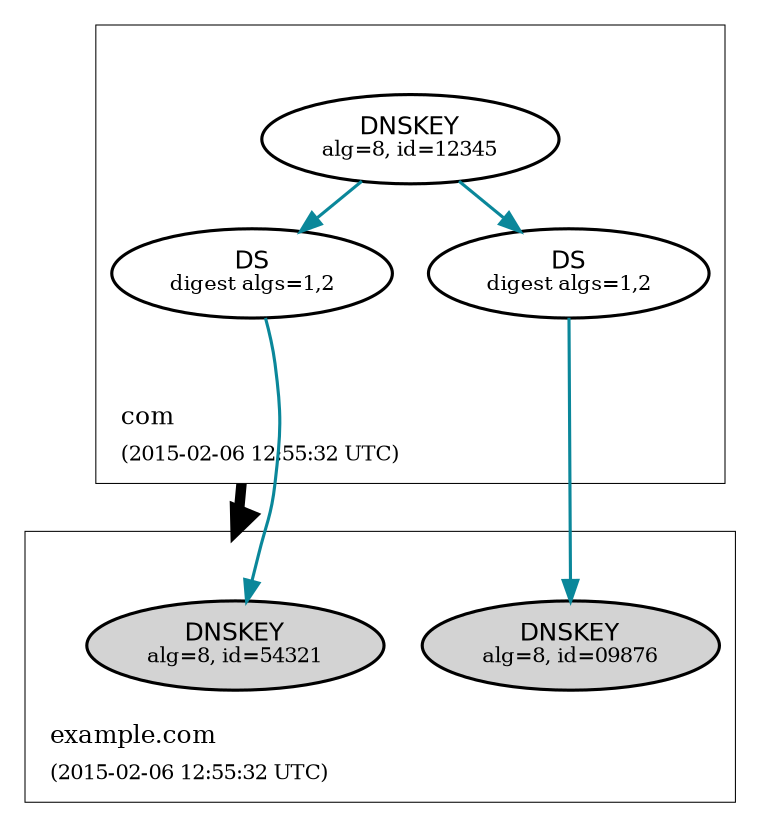 digraph {
  graph [compound=true, rankdir=BT, ranksep=0.3];
	edge [penwidth=1.5];
	node [label="\N",
		penwidth=1.5
	];
  subgraph "cluster_com" {
		graph [label=<<TABLE BORDER="0"><TR><TD ALIGN="LEFT"><FONT POINT-SIZE="12">com</FONT></TD></TR><TR><TD ALIGN="LEFT"><FONT POINT-SIZE="10">(2015-02-06 12:55:32 UTC)</FONT></TD></TR></TABLE>>,
				labeljust=l,
				penwidth=0.5
		];

		"DNSKEY-0|com|8|12345"	 [color="#000000",
			fillcolor="#ffffff",
			label=<<FONT POINT-SIZE="12" FACE="Helvetica">DNSKEY</FONT><BR/><FONT POINT-SIZE="10">alg=8, id=12345</FONT>>,
			shape=ellipse,
			style=filled];
		"DS-1_2|example.com|8|54321|1_2" [color="#000000",
			fillcolor="#ffffff",
			label=<<FONT POINT-SIZE="12" FACE="Helvetica">DS</FONT><BR/><FONT POINT-SIZE="10">digest algs=1,2</FONT>>,
			shape=ellipse,
			style=filled];
		"DS-1_2|example.com|8|09876|1_2" [color="#000000",
			fillcolor="#ffffff",
			label=<<FONT POINT-SIZE="12" FACE="Helvetica">DS</FONT><BR/><FONT POINT-SIZE="10">digest algs=1,2</FONT>>,
			shape=ellipse,
			style=filled];
		"cluster_com_top" [shape=point, style=invis];
		"cluster_com_bottom" [shape=point, style=invis];
  }
  subgraph "cluster_example.com" {
		graph [label=<<TABLE BORDER="0"><TR><TD ALIGN="LEFT"><FONT POINT-SIZE="12">example.com</FONT></TD></TR><TR><TD ALIGN="LEFT"><FONT POINT-SIZE="10">(2015-02-06 12:55:32 UTC)</FONT></TD></TR></TABLE>>,
				labeljust=l,
				penwidth=0.5
		];

		"DNSKEY-0|example.com|8|54321"	 [color="#000000",
			fillcolor="lightgray",
			label=<<FONT POINT-SIZE="12" FACE="Helvetica">DNSKEY</FONT><BR/><FONT POINT-SIZE="10">alg=8, id=54321</FONT>>,
			shape=ellipse,
			style=filled];
		"DNSKEY-0|example.com|8|09876"	 [color="#000000",
			fillcolor="lightgray",
			label=<<FONT POINT-SIZE="12" FACE="Helvetica">DNSKEY</FONT><BR/><FONT POINT-SIZE="10">alg=8, id=09876</FONT>>,
			shape=ellipse,
			style=filled];
		"cluster_example.com_top" [shape=point, style=invis];
		"cluster_example.com_bottom" [shape=point, style=invis];
  }
	"cluster_com_bottom" -> "DS-1_2|example.com|8|54321|1_2" [style=invis];
	"cluster_com_bottom" -> "DS-1_2|example.com|8|09876|1_2" [style=invis];
	"DNSKEY-0|example.com|8|54321"-> "DS-1_2|example.com|8|54321|1_2" [style=solid,
		color="#0a879a",
		dir=back];
	"DNSKEY-0|example.com|8|09876"-> "DS-1_2|example.com|8|09876|1_2" [style=solid,
		color="#0a879a",
		dir=back];
	"cluster_example.com_top" -> cluster_com_bottom [color="#000000",
		dir=back,
		lhead=cluster_com,
		ltail="cluster_example.com",
		minlen=2,
		penwidth=5.0,
		style=solid];
	"DS-1_2|example.com|8|54321|1_2" -> "DNSKEY-0|com|8|12345" [dir=back,
		color="#0a879a",
		style="solid"];
	"DS-1_2|example.com|8|09876|1_2" -> "DNSKEY-0|com|8|12345" [dir=back,
		color="#0a879a",
		style="solid"];
	"DNSKEY-0|example.com|8|54321" -> "cluster_example.com_top" [style=invis];
	"DNSKEY-0|com|8|12345" -> "cluster_com_top" [style=invis];
}
